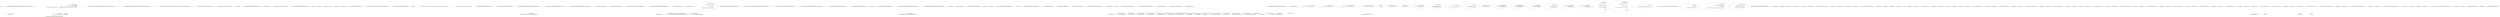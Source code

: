 digraph  {
n25 [label=string, span=""];
n26 [label=string, span=""];
n0 [cluster="Nancy.ViewEngines.DefaultFileSystemReader.GetViewsWithSupportedExtensions(string, System.Collections.Generic.IEnumerable<string>)", label="Entry Nancy.ViewEngines.DefaultFileSystemReader.GetViewsWithSupportedExtensions(string, System.Collections.Generic.IEnumerable<string>)", span="18-18"];
n2 [cluster="Nancy.ViewEngines.DefaultFileSystemReader.GetViewsWithSupportedExtensions(string, System.Collections.Generic.IEnumerable<string>)", label="Exit Nancy.ViewEngines.DefaultFileSystemReader.GetViewsWithSupportedExtensions(string, System.Collections.Generic.IEnumerable<string>)", span="18-18"];
n3 [cluster="System.Collections.Generic.IEnumerable<TSource>.SelectMany<TSource, TResult>(System.Func<TSource, System.Collections.Generic.IEnumerable<TResult>>)", label="Entry System.Collections.Generic.IEnumerable<TSource>.SelectMany<TSource, TResult>(System.Func<TSource, System.Collections.Generic.IEnumerable<TResult>>)", span="0-0"];
n4 [cluster="System.Collections.Generic.IEnumerable<TSource>.Distinct<TSource>()", label="Entry System.Collections.Generic.IEnumerable<TSource>.Distinct<TSource>()", span="0-0"];
n5 [cluster="System.Collections.Generic.IEnumerable<TSource>.ToList<TSource>()", label="Entry System.Collections.Generic.IEnumerable<TSource>.ToList<TSource>()", span="0-0"];
n6 [cluster="lambda expression", label="Entry lambda expression", span="21-21"];
n8 [cluster="lambda expression", label="Exit lambda expression", span="21-21"];
n9 [cluster="Nancy.ViewEngines.DefaultFileSystemReader.GetFileInformation(string, string)", label="Entry Nancy.ViewEngines.DefaultFileSystemReader.GetFileInformation(string, string)", span="25-25"];
n13 [cluster="string.Concat(string, string)", label="Entry string.Concat(string, string)", span="0-0"];
n14 [cluster="System.IO.Directory.GetFiles(string, string, System.IO.SearchOption)", label="Entry System.IO.Directory.GetFiles(string, string, System.IO.SearchOption)", span="0-0"];
n12 [cluster="Nancy.ViewEngines.DefaultFileSystemReader.GetFileInformation(string, string)", label="Exit Nancy.ViewEngines.DefaultFileSystemReader.GetFileInformation(string, string)", span="25-25"];
n15 [cluster="Unk.Select", label="Entry Unk.Select", span=""];
n16 [cluster="lambda expression", label="Entry lambda expression", span="31-31"];
n18 [cluster="lambda expression", label="Exit lambda expression", span="31-31"];
n19 [cluster="System.Tuple<T1, T2>.Tuple(T1, T2)", label="Entry System.Tuple<T1, T2>.Tuple(T1, T2)", span="0-0"];
n20 [cluster="lambda expression", label="Entry lambda expression", span="31-31"];
n22 [cluster="lambda expression", label="Exit lambda expression", span="31-31"];
n23 [cluster="System.IO.StreamReader.StreamReader(System.IO.Stream)", label="Entry System.IO.StreamReader.StreamReader(System.IO.Stream)", span="0-0"];
n24 [cluster="System.IO.FileStream.FileStream(string, System.IO.FileMode, System.IO.FileAccess, System.IO.FileShare)", label="Entry System.IO.FileStream.FileStream(string, System.IO.FileMode, System.IO.FileAccess, System.IO.FileShare)", span="0-0"];
d1 [cluster="Nancy.ViewEngines.DefaultFileSystemReader.GetViewsWithSupportedExtensions(string, System.Collections.Generic.IEnumerable<string>)", color=green, community=0, label="return supportedViewExtensions\r\n                .SelectMany(extension => GetFilenames(path, extension))\r\n                .Distinct()\r\n                .Select(file => new Tuple<string, Func<StreamReader>>(file, () => new StreamReader(new FileStream(file, FileMode.Open, FileAccess.Read, FileShare.ReadWrite))))\r\n                .ToList();", prediction=0, span="20-24"];
d0 [cluster="Nancy.ViewEngines.DefaultFileSystemReader.GetViewsWithSupportedExtensions(string, System.Collections.Generic.IEnumerable<string>)", label="Entry Nancy.ViewEngines.DefaultFileSystemReader.GetViewsWithSupportedExtensions(string, System.Collections.Generic.IEnumerable<string>)", span="18-18"];
d10 [cluster="Nancy.ViewEngines.DefaultFileSystemReader.GetFilenames(string, string)", label="Entry Nancy.ViewEngines.DefaultFileSystemReader.GetFilenames(string, string)", span="27-27"];
d6 [cluster="Unk.ToList", label="Entry Unk.ToList", span=""];
d8 [cluster="lambda expression", color=green, community=0, label="GetFilenames(path, extension)", prediction=1, span="21-21"];
d12 [cluster="lambda expression", color=green, community=0, label="new Tuple<string, Func<StreamReader>>(file, () => new StreamReader(new FileStream(file, FileMode.Open, FileAccess.Read, FileShare.ReadWrite)))", prediction=2, span="23-23"];
d16 [cluster="lambda expression", color=green, community=0, label="new StreamReader(new FileStream(file, FileMode.Open, FileAccess.Read, FileShare.ReadWrite))", prediction=3, span="23-23"];
d20 [cluster="Nancy.ViewEngines.DefaultFileSystemReader.GetFilenames(string, string)", color=green, community=0, label="return Directory.GetFiles(path, string.Concat(''*.'', extension), SearchOption.AllDirectories);", prediction=4, span="29-29"];
d21 [cluster="Nancy.ViewEngines.DefaultFileSystemReader.GetFilenames(string, string)", label="Exit Nancy.ViewEngines.DefaultFileSystemReader.GetFilenames(string, string)", span="27-27"];
m0_4 [cluster="TinyIoC.TinyIoCContainer.Register<RegisterType, RegisterImplementation>()", file="DemoBootstrapper.cs", label="Entry TinyIoC.TinyIoCContainer.Register<RegisterType, RegisterImplementation>()", span="1018-1018"];
m0_0 [cluster="Nancy.Demo.Hosting.Aspnet.DemoBootstrapper.ConfigureApplicationContainer(TinyIoC.TinyIoCContainer)", file="DemoBootstrapper.cs", label="Entry Nancy.Demo.Hosting.Aspnet.DemoBootstrapper.ConfigureApplicationContainer(TinyIoC.TinyIoCContainer)", span="11-11"];
m0_1 [cluster="Nancy.Demo.Hosting.Aspnet.DemoBootstrapper.ConfigureApplicationContainer(TinyIoC.TinyIoCContainer)", file="DemoBootstrapper.cs", label="existingContainer.Register<IApplicationDependency, ApplicationDependencyClass>().AsSingleton()", span="15-15"];
m0_2 [cluster="Nancy.Demo.Hosting.Aspnet.DemoBootstrapper.ConfigureApplicationContainer(TinyIoC.TinyIoCContainer)", file="DemoBootstrapper.cs", label="existingContainer.Register<IRazorConfiguration, MyRazorConfiguration>().AsSingleton()", span="16-16"];
m0_3 [cluster="Nancy.Demo.Hosting.Aspnet.DemoBootstrapper.ConfigureApplicationContainer(TinyIoC.TinyIoCContainer)", file="DemoBootstrapper.cs", label="Exit Nancy.Demo.Hosting.Aspnet.DemoBootstrapper.ConfigureApplicationContainer(TinyIoC.TinyIoCContainer)", span="11-11"];
m0_19 [cluster="System.Collections.Generic.ICollection<T>.Add(T)", file="DemoBootstrapper.cs", label="Entry System.Collections.Generic.ICollection<T>.Add(T)", span="0-0"];
m0_5 [cluster="TinyIoC.TinyIoCContainer.RegisterOptions.AsSingleton()", file="DemoBootstrapper.cs", label="Entry TinyIoC.TinyIoCContainer.RegisterOptions.AsSingleton()", span="592-592"];
m0_17 [cluster="Nancy.Bootstrapper.NancyBootstrapperBase<TContainer>.InitialiseInternal(TContainer)", file="DemoBootstrapper.cs", label="Entry Nancy.Bootstrapper.NancyBootstrapperBase<TContainer>.InitialiseInternal(TContainer)", span="387-387"];
m0_11 [cluster="Nancy.Demo.Hosting.Aspnet.DemoBootstrapper.InitialiseInternal(TinyIoC.TinyIoCContainer)", file="DemoBootstrapper.cs", label="Entry Nancy.Demo.Hosting.Aspnet.DemoBootstrapper.InitialiseInternal(TinyIoC.TinyIoCContainer)", span="26-26"];
m0_12 [cluster="Nancy.Demo.Hosting.Aspnet.DemoBootstrapper.InitialiseInternal(TinyIoC.TinyIoCContainer)", file="DemoBootstrapper.cs", label="base.InitialiseInternal(container)", span="28-28"];
m0_13 [cluster="Nancy.Demo.Hosting.Aspnet.DemoBootstrapper.InitialiseInternal(TinyIoC.TinyIoCContainer)", color=green, community=0, file="DemoBootstrapper.cs", label="StaticConfiguration.DisableErrorTraces = false", prediction=5, span="30-30"];
m0_14 [cluster="Nancy.Demo.Hosting.Aspnet.DemoBootstrapper.InitialiseInternal(TinyIoC.TinyIoCContainer)", file="DemoBootstrapper.cs", label="this.Conventions.StaticContentsConventions.Add(StaticContentConventionBuilder.AddDirectory(''moo'', ''Content''))", span="32-32"];
m0_15 [cluster="Nancy.Demo.Hosting.Aspnet.DemoBootstrapper.InitialiseInternal(TinyIoC.TinyIoCContainer)", file="DemoBootstrapper.cs", label="this.AfterRequest += (ctx) =>\r\n            {\r\n                var username = ctx.Request.Query.pirate;\r\n\r\n                if (username.HasValue)\r\n                {\r\n                    ctx.Response = new HereBeAResponseYouScurvyDog(ctx.Response);\r\n                }\r\n            }", span="34-42"];
m0_16 [cluster="Nancy.Demo.Hosting.Aspnet.DemoBootstrapper.InitialiseInternal(TinyIoC.TinyIoCContainer)", file="DemoBootstrapper.cs", label="Exit Nancy.Demo.Hosting.Aspnet.DemoBootstrapper.InitialiseInternal(TinyIoC.TinyIoCContainer)", span="26-26"];
m0_10 [cluster="Nancy.Bootstrapper.NancyBootstrapperWithRequestContainerBase<TContainer>.ConfigureRequestContainer(TContainer)", file="DemoBootstrapper.cs", label="Entry Nancy.Bootstrapper.NancyBootstrapperWithRequestContainerBase<TContainer>.ConfigureRequestContainer(TContainer)", span="91-91"];
m0_18 [cluster="Nancy.Conventions.StaticContentConventionBuilder.AddDirectory(string, string, params string[])", file="DemoBootstrapper.cs", label="Entry Nancy.Conventions.StaticContentConventionBuilder.AddDirectory(string, string, params string[])", span="28-28"];
m0_26 [cluster="Nancy.Demo.Hosting.Aspnet.HereBeAResponseYouScurvyDog.HereBeAResponseYouScurvyDog(Nancy.Response)", file="DemoBootstrapper.cs", label="Entry Nancy.Demo.Hosting.Aspnet.HereBeAResponseYouScurvyDog.HereBeAResponseYouScurvyDog(Nancy.Response)", span="12-12"];
m0_20 [cluster="Nancy.Session.CookieBasedSessions.Enable(Nancy.Bootstrapper.IApplicationPipelines)", file="DemoBootstrapper.cs", label="Entry Nancy.Session.CookieBasedSessions.Enable(Nancy.Bootstrapper.IApplicationPipelines)", span="79-79"];
m0_27 [cluster="Nancy.Demo.Hosting.Aspnet.MyRazorConfiguration.GetAssemblyNames()", file="DemoBootstrapper.cs", label="Entry Nancy.Demo.Hosting.Aspnet.MyRazorConfiguration.GetAssemblyNames()", span="56-56"];
m0_28 [cluster="Nancy.Demo.Hosting.Aspnet.MyRazorConfiguration.GetAssemblyNames()", file="DemoBootstrapper.cs", label="return new string[] { };", span="58-58"];
m0_29 [cluster="Nancy.Demo.Hosting.Aspnet.MyRazorConfiguration.GetAssemblyNames()", file="DemoBootstrapper.cs", label="Exit Nancy.Demo.Hosting.Aspnet.MyRazorConfiguration.GetAssemblyNames()", span="56-56"];
m0_6 [cluster="Nancy.Demo.Hosting.Aspnet.DemoBootstrapper.ConfigureRequestContainer(TinyIoC.TinyIoCContainer)", file="DemoBootstrapper.cs", label="Entry Nancy.Demo.Hosting.Aspnet.DemoBootstrapper.ConfigureRequestContainer(TinyIoC.TinyIoCContainer)", span="19-19"];
m0_7 [cluster="Nancy.Demo.Hosting.Aspnet.DemoBootstrapper.ConfigureRequestContainer(TinyIoC.TinyIoCContainer)", file="DemoBootstrapper.cs", label="base.ConfigureRequestContainer(existingContainer)", span="21-21"];
m0_8 [cluster="Nancy.Demo.Hosting.Aspnet.DemoBootstrapper.ConfigureRequestContainer(TinyIoC.TinyIoCContainer)", file="DemoBootstrapper.cs", label="existingContainer.Register<IRequestDependency, RequestDependencyClass>().AsSingleton()", span="23-23"];
m0_9 [cluster="Nancy.Demo.Hosting.Aspnet.DemoBootstrapper.ConfigureRequestContainer(TinyIoC.TinyIoCContainer)", file="DemoBootstrapper.cs", label="Exit Nancy.Demo.Hosting.Aspnet.DemoBootstrapper.ConfigureRequestContainer(TinyIoC.TinyIoCContainer)", span="19-19"];
m0_21 [cluster="lambda expression", file="DemoBootstrapper.cs", label="Entry lambda expression", span="34-42"];
m0_22 [cluster="lambda expression", file="DemoBootstrapper.cs", label="var username = ctx.Request.Query.pirate", span="36-36"];
m0_24 [cluster="lambda expression", file="DemoBootstrapper.cs", label="ctx.Response = new HereBeAResponseYouScurvyDog(ctx.Response)", span="40-40"];
m0_23 [cluster="lambda expression", file="DemoBootstrapper.cs", label="username.HasValue", span="38-38"];
m0_25 [cluster="lambda expression", file="DemoBootstrapper.cs", label="Exit lambda expression", span="34-42"];
m0_30 [cluster="Nancy.Demo.Hosting.Aspnet.MyRazorConfiguration.GetDefaultNamespaces()", file="DemoBootstrapper.cs", label="Entry Nancy.Demo.Hosting.Aspnet.MyRazorConfiguration.GetDefaultNamespaces()", span="61-61"];
m0_31 [cluster="Nancy.Demo.Hosting.Aspnet.MyRazorConfiguration.GetDefaultNamespaces()", file="DemoBootstrapper.cs", label="return new string[] { };", span="63-63"];
m0_32 [cluster="Nancy.Demo.Hosting.Aspnet.MyRazorConfiguration.GetDefaultNamespaces()", file="DemoBootstrapper.cs", label="Exit Nancy.Demo.Hosting.Aspnet.MyRazorConfiguration.GetDefaultNamespaces()", span="61-61"];
m0_33 [file="DemoBootstrapper.cs", label="Nancy.Demo.Hosting.Aspnet.DemoBootstrapper", span=""];
m1_31 [cluster="Nancy.Routing.IRouteCacheProvider.GetCache()", file="MainModule.cs", label="Entry Nancy.Routing.IRouteCacheProvider.GetCache()", span="11-11"];
m1_64 [cluster="Nancy.Demo.Hosting.Aspnet.Models.RatPack.RatPack()", file="MainModule.cs", label="Entry Nancy.Demo.Hosting.Aspnet.Models.RatPack.RatPack()", span="2-2"];
m1_105 [cluster="Nancy.IResponseFormatter.AsXml<TModel>(TModel)", file="MainModule.cs", label="Entry Nancy.IResponseFormatter.AsXml<TModel>(TModel)", span="41-41"];
m1_79 [cluster="Nancy.Demo.Hosting.Aspnet.Models.SomeViewModel.SomeViewModel()", file="MainModule.cs", label="Entry Nancy.Demo.Hosting.Aspnet.Models.SomeViewModel.SomeViewModel()", span="2-2"];
m1_114 [cluster="string.IsNullOrEmpty(string)", file="MainModule.cs", label="Entry string.IsNullOrEmpty(string)", span="0-0"];
m1_47 [cluster="Unk.Format", file="MainModule.cs", label="Entry Unk.Format", span=""];
m1_126 [cluster="System.NotSupportedException.NotSupportedException(string)", file="MainModule.cs", label="Entry System.NotSupportedException.NotSupportedException(string)", span="0-0"];
m1_122 [cluster="Nancy.Demo.Hosting.Aspnet.Models.Payload.Payload(int, bool, string)", file="MainModule.cs", label="Entry Nancy.Demo.Hosting.Aspnet.Models.Payload.Payload(int, bool, string)", span="16-16"];
m1_144 [cluster="System.TimeSpan.FromSeconds(double)", file="MainModule.cs", label="Entry System.TimeSpan.FromSeconds(double)", span="0-0"];
m1_134 [cluster="Nancy.NancyModule.ValidateCsrfToken(System.TimeSpan?)", file="MainModule.cs", label="Entry Nancy.NancyModule.ValidateCsrfToken(System.TimeSpan?)", span="39-39"];
m1_0 [cluster="Nancy.Demo.Hosting.Aspnet.MainModule.MainModule(Nancy.Routing.IRouteCacheProvider)", file="MainModule.cs", label="Entry Nancy.Demo.Hosting.Aspnet.MainModule.MainModule(Nancy.Routing.IRouteCacheProvider)", span="9-9"];
m1_1 [cluster="Nancy.Demo.Hosting.Aspnet.MainModule.MainModule(Nancy.Routing.IRouteCacheProvider)", file="MainModule.cs", label="Get[''/''] = x =>{\r\n                return View[''routes.cshtml'', routeCacheProvider.GetCache()];\r\n            }", span="11-13"];
m1_2 [cluster="Nancy.Demo.Hosting.Aspnet.MainModule.MainModule(Nancy.Routing.IRouteCacheProvider)", file="MainModule.cs", label="Get[''/filtered'', r => true] = x => {\r\n                return ''This is a route with a filter that always returns true.'';\r\n            }", span="15-17"];
m1_3 [cluster="Nancy.Demo.Hosting.Aspnet.MainModule.MainModule(Nancy.Routing.IRouteCacheProvider)", file="MainModule.cs", label="Get[''/filtered'', r => false] = x => {\r\n                return ''This is also a route, but filtered out so should never be hit.'';\r\n            }", span="19-21"];
m1_4 [cluster="Nancy.Demo.Hosting.Aspnet.MainModule.MainModule(Nancy.Routing.IRouteCacheProvider)", file="MainModule.cs", label="Get[@''/(?<foo>\d{2,4})/{bar}''] = x => {\r\n                return string.Format(''foo: {0}<br/>bar: {1}'', x.foo, x.bar);\r\n            }", span="23-25"];
m1_5 [cluster="Nancy.Demo.Hosting.Aspnet.MainModule.MainModule(Nancy.Routing.IRouteCacheProvider)", file="MainModule.cs", label="Get[''/test''] = x => {\r\n                return ''Test'';\r\n            }", span="27-29"];
m1_6 [cluster="Nancy.Demo.Hosting.Aspnet.MainModule.MainModule(Nancy.Routing.IRouteCacheProvider)", file="MainModule.cs", label="Get[''/dotliquid''] = parameters => {\r\n                return View[''dot'', new { name = ''dot'' }];\r\n            }", span="31-33"];
m1_7 [cluster="Nancy.Demo.Hosting.Aspnet.MainModule.MainModule(Nancy.Routing.IRouteCacheProvider)", file="MainModule.cs", label="Get[''/javascript''] = x => {\r\n                return View[''javascript.html''];\r\n            }", span="35-37"];
m1_9 [cluster="Nancy.Demo.Hosting.Aspnet.MainModule.MainModule(Nancy.Routing.IRouteCacheProvider)", file="MainModule.cs", label="Get[''/razor''] = x => {\r\n                var model = new RatPack { FirstName = ''Frank'' };\r\n                return View[''razor.cshtml'', model];\r\n            }", span="43-46"];
m1_10 [cluster="Nancy.Demo.Hosting.Aspnet.MainModule.MainModule(Nancy.Routing.IRouteCacheProvider)", file="MainModule.cs", label="Get[''/razor-simple''] = x =>\r\n            {\r\n                var model = new RatPack { FirstName = ''Frank'' };\r\n                return View[''razor-simple.cshtml'', model];\r\n            }", span="48-52"];
m1_11 [cluster="Nancy.Demo.Hosting.Aspnet.MainModule.MainModule(Nancy.Routing.IRouteCacheProvider)", file="MainModule.cs", label="Get[''/razor-dynamic''] = x =>\r\n            {\r\n                return View[''razor.cshtml'', new { FirstName = ''Frank'' }];\r\n            }", span="54-57"];
m1_12 [cluster="Nancy.Demo.Hosting.Aspnet.MainModule.MainModule(Nancy.Routing.IRouteCacheProvider)", file="MainModule.cs", label="Get[''/ssve''] = x =>\r\n            {\r\n                var model = new RatPack { FirstName = ''You'' };\r\n                return View[''ssve.sshtml'', model];\r\n            }", span="59-63"];
m1_13 [cluster="Nancy.Demo.Hosting.Aspnet.MainModule.MainModule(Nancy.Routing.IRouteCacheProvider)", file="MainModule.cs", label="Get[''/viewmodelconvention''] = x => {\r\n                return View[new SomeViewModel()];\r\n            }", span="65-67"];
m1_14 [cluster="Nancy.Demo.Hosting.Aspnet.MainModule.MainModule(Nancy.Routing.IRouteCacheProvider)", file="MainModule.cs", label="Get[''/ndjango''] = x => {\r\n                var model = new RatPack { FirstName = ''Michael'' };\r\n                return View[''ndjango.django'', model];\r\n            }", span="69-72"];
m1_15 [cluster="Nancy.Demo.Hosting.Aspnet.MainModule.MainModule(Nancy.Routing.IRouteCacheProvider)", file="MainModule.cs", label="Get[''/ndjango-extends''] = x => {\r\n                var model = new RatPack { FirstName = ''Michael'' };\r\n                return View[''with-master.django'', model];\r\n            }", span="74-77"];
m1_16 [cluster="Nancy.Demo.Hosting.Aspnet.MainModule.MainModule(Nancy.Routing.IRouteCacheProvider)", file="MainModule.cs", label="Get[''/spark''] = x => {\r\n                var model = new RatPack { FirstName = ''Bright'' };\r\n                return View[''spark.spark'', model];\r\n            }", span="79-82"];
m1_17 [cluster="Nancy.Demo.Hosting.Aspnet.MainModule.MainModule(Nancy.Routing.IRouteCacheProvider)", file="MainModule.cs", label="Get[''/spark-anon''] = x =>\r\n            {\r\n                var model = new { FirstName = ''Anonymous'' };\r\n                return View[''anon.spark'', model];\r\n            }", span="84-88"];
m1_18 [cluster="Nancy.Demo.Hosting.Aspnet.MainModule.MainModule(Nancy.Routing.IRouteCacheProvider)", file="MainModule.cs", label="Get[''/json''] = x => {\r\n                var model = new RatPack { FirstName = ''Andy'' };\r\n                return Response.AsJson(model);\r\n            }", span="90-93"];
m1_19 [cluster="Nancy.Demo.Hosting.Aspnet.MainModule.MainModule(Nancy.Routing.IRouteCacheProvider)", file="MainModule.cs", label="Get[''/xml''] = x => {\r\n                var model = new RatPack { FirstName = ''Andy'' };\r\n                return Response.AsXml(model);\r\n            }", span="95-98"];
m1_20 [cluster="Nancy.Demo.Hosting.Aspnet.MainModule.MainModule(Nancy.Routing.IRouteCacheProvider)", file="MainModule.cs", label="Get[''/session''] = x => {\r\n                var value = Session[''moo''] ?? '''';\r\n\r\n                var output = ''Current session value is: '' + value;\r\n\r\n                if (String.IsNullOrEmpty(value.ToString()))\r\n                {\r\n                    Session[''moo''] = ''I've created a session!'';\r\n                }\r\n\r\n                return output;\r\n            }", span="100-111"];
m1_21 [cluster="Nancy.Demo.Hosting.Aspnet.MainModule.MainModule(Nancy.Routing.IRouteCacheProvider)", file="MainModule.cs", label="Get[''/sessionObject''] = x => {\r\n                var value = Session[''baa''] ?? ''null'';\r\n\r\n                var output = ''Current session value is: '' + value;\r\n\r\n                if (value.ToString() == ''null'')\r\n                {\r\n                    Session[''baa''] = new Payload(27, true, ''some random string value'');\r\n                }\r\n\r\n                return output;\r\n            }", span="113-124"];
m1_22 [cluster="Nancy.Demo.Hosting.Aspnet.MainModule.MainModule(Nancy.Routing.IRouteCacheProvider)", file="MainModule.cs", label="Get[''/error''] = x =>\r\n                {\r\n                    throw new NotSupportedException(''This is an exception thrown in a route.'');\r\n                }", span="126-129"];
m1_23 [cluster="Nancy.Demo.Hosting.Aspnet.MainModule.MainModule(Nancy.Routing.IRouteCacheProvider)", file="MainModule.cs", label="Get[''/csrf''] = x => this.View[''csrf'', new { Blurb = ''CSRF without an expiry using the 'session' token'' }]", span="131-131"];
m1_24 [cluster="Nancy.Demo.Hosting.Aspnet.MainModule.MainModule(Nancy.Routing.IRouteCacheProvider)", file="MainModule.cs", label="Post[''/csrf''] = x =>\r\n            {\r\n                this.ValidateCsrfToken();\r\n\r\n                return string.Format(''Hello {0}!'', Request.Form.Name);\r\n            }", span="133-138"];
m1_25 [cluster="Nancy.Demo.Hosting.Aspnet.MainModule.MainModule(Nancy.Routing.IRouteCacheProvider)", file="MainModule.cs", label="Get[''/csrfWithExpiry''] = x =>\r\n                {\r\n                    // Create a new one because we have an expiry to check\r\n                    this.CreateNewCsrfToken();\r\n\r\n                    return this.View[''csrf'', new { Blurb = ''You have 20 seconds to submit the page.. TICK TOCK :-)'' }];\r\n                }", span="140-146"];
m1_26 [cluster="Nancy.Demo.Hosting.Aspnet.MainModule.MainModule(Nancy.Routing.IRouteCacheProvider)", file="MainModule.cs", label="Post[''/csrfWithExpiry''] = x =>\r\n                {\r\n                    this.ValidateCsrfToken(TimeSpan.FromSeconds(20));\r\n\r\n                    return string.Format(''Hello {0}!'', Request.Form.Name);\r\n                }", span="148-153"];
m1_27 [cluster="Nancy.Demo.Hosting.Aspnet.MainModule.MainModule(Nancy.Routing.IRouteCacheProvider)", file="MainModule.cs", label="Exit Nancy.Demo.Hosting.Aspnet.MainModule.MainModule(Nancy.Routing.IRouteCacheProvider)", span="9-9"];
m1_140 [cluster="lambda expression", file="MainModule.cs", label="Entry lambda expression", span="148-153"];
m1_29 [cluster="lambda expression", file="MainModule.cs", label="return View[''routes.cshtml'', routeCacheProvider.GetCache()];", span="12-12"];
m1_45 [cluster="lambda expression", file="MainModule.cs", label="return string.Format(''foo: {0}<br/>bar: {1}'', x.foo, x.bar);", span="24-24"];
m1_28 [cluster="lambda expression", file="MainModule.cs", label="Entry lambda expression", span="11-13"];
m1_30 [cluster="lambda expression", file="MainModule.cs", label="Exit lambda expression", span="11-13"];
m1_32 [cluster="lambda expression", file="MainModule.cs", label="Entry lambda expression", span="15-15"];
m1_33 [cluster="lambda expression", file="MainModule.cs", label=true, span="15-15"];
m1_34 [cluster="lambda expression", file="MainModule.cs", label="Exit lambda expression", span="15-15"];
m1_35 [cluster="lambda expression", file="MainModule.cs", label="Entry lambda expression", span="15-17"];
m1_36 [cluster="lambda expression", file="MainModule.cs", label="return ''This is a route with a filter that always returns true.'';", span="16-16"];
m1_37 [cluster="lambda expression", file="MainModule.cs", label="Exit lambda expression", span="15-17"];
m1_38 [cluster="lambda expression", file="MainModule.cs", label="Entry lambda expression", span="19-19"];
m1_39 [cluster="lambda expression", file="MainModule.cs", label=false, span="19-19"];
m1_40 [cluster="lambda expression", file="MainModule.cs", label="Exit lambda expression", span="19-19"];
m1_41 [cluster="lambda expression", file="MainModule.cs", label="Entry lambda expression", span="19-21"];
m1_42 [cluster="lambda expression", file="MainModule.cs", label="return ''This is also a route, but filtered out so should never be hit.'';", span="20-20"];
m1_43 [cluster="lambda expression", file="MainModule.cs", label="Exit lambda expression", span="19-21"];
m1_44 [cluster="lambda expression", file="MainModule.cs", label="Entry lambda expression", span="23-25"];
m1_46 [cluster="lambda expression", file="MainModule.cs", label="Exit lambda expression", span="23-25"];
m1_48 [cluster="lambda expression", file="MainModule.cs", label="Entry lambda expression", span="27-29"];
m1_49 [cluster="lambda expression", file="MainModule.cs", label="return ''Test'';", span="28-28"];
m1_50 [cluster="lambda expression", file="MainModule.cs", label="Exit lambda expression", span="27-29"];
m1_51 [cluster="lambda expression", file="MainModule.cs", label="Entry lambda expression", span="31-33"];
m1_52 [cluster="lambda expression", file="MainModule.cs", label="return View[''dot'', new { name = ''dot'' }];", span="32-32"];
m1_53 [cluster="lambda expression", file="MainModule.cs", label="Exit lambda expression", span="31-33"];
m1_54 [cluster="lambda expression", file="MainModule.cs", label="Entry lambda expression", span="35-37"];
m1_55 [cluster="lambda expression", file="MainModule.cs", label="return View[''javascript.html''];", span="36-36"];
m1_56 [cluster="lambda expression", file="MainModule.cs", label="Exit lambda expression", span="35-37"];
m1_57 [cluster="lambda expression", file="MainModule.cs", label="Entry lambda expression", span="39-41"];
m1_59 [cluster="lambda expression", file="MainModule.cs", label="Exit lambda expression", span="39-41"];
m1_60 [cluster="lambda expression", file="MainModule.cs", label="Entry lambda expression", span="43-46"];
m1_61 [cluster="lambda expression", file="MainModule.cs", label="var model = new RatPack { FirstName = ''Frank'' }", span="44-44"];
m1_62 [cluster="lambda expression", file="MainModule.cs", label="return View[''razor.cshtml'', model];", span="45-45"];
m1_63 [cluster="lambda expression", file="MainModule.cs", label="Exit lambda expression", span="43-46"];
m1_65 [cluster="lambda expression", file="MainModule.cs", label="Entry lambda expression", span="48-52"];
m1_66 [cluster="lambda expression", file="MainModule.cs", label="var model = new RatPack { FirstName = ''Frank'' }", span="50-50"];
m1_67 [cluster="lambda expression", file="MainModule.cs", label="return View[''razor-simple.cshtml'', model];", span="51-51"];
m1_68 [cluster="lambda expression", file="MainModule.cs", label="Exit lambda expression", span="48-52"];
m1_69 [cluster="lambda expression", file="MainModule.cs", label="Entry lambda expression", span="54-57"];
m1_70 [cluster="lambda expression", file="MainModule.cs", label="return View[''razor.cshtml'', new { FirstName = ''Frank'' }];", span="56-56"];
m1_71 [cluster="lambda expression", file="MainModule.cs", label="Exit lambda expression", span="54-57"];
m1_72 [cluster="lambda expression", file="MainModule.cs", label="Entry lambda expression", span="59-63"];
m1_73 [cluster="lambda expression", file="MainModule.cs", label="var model = new RatPack { FirstName = ''You'' }", span="61-61"];
m1_74 [cluster="lambda expression", file="MainModule.cs", label="return View[''ssve.sshtml'', model];", span="62-62"];
m1_75 [cluster="lambda expression", file="MainModule.cs", label="Exit lambda expression", span="59-63"];
m1_76 [cluster="lambda expression", file="MainModule.cs", label="Entry lambda expression", span="65-67"];
m1_77 [cluster="lambda expression", file="MainModule.cs", label="return View[new SomeViewModel()];", span="66-66"];
m1_78 [cluster="lambda expression", file="MainModule.cs", label="Exit lambda expression", span="65-67"];
m1_80 [cluster="lambda expression", file="MainModule.cs", label="Entry lambda expression", span="69-72"];
m1_81 [cluster="lambda expression", file="MainModule.cs", label="var model = new RatPack { FirstName = ''Michael'' }", span="70-70"];
m1_82 [cluster="lambda expression", file="MainModule.cs", label="return View[''ndjango.django'', model];", span="71-71"];
m1_83 [cluster="lambda expression", file="MainModule.cs", label="Exit lambda expression", span="69-72"];
m1_84 [cluster="lambda expression", file="MainModule.cs", label="Entry lambda expression", span="74-77"];
m1_85 [cluster="lambda expression", file="MainModule.cs", label="var model = new RatPack { FirstName = ''Michael'' }", span="75-75"];
m1_86 [cluster="lambda expression", file="MainModule.cs", label="return View[''with-master.django'', model];", span="76-76"];
m1_87 [cluster="lambda expression", file="MainModule.cs", label="Exit lambda expression", span="74-77"];
m1_88 [cluster="lambda expression", file="MainModule.cs", label="Entry lambda expression", span="79-82"];
m1_89 [cluster="lambda expression", file="MainModule.cs", label="var model = new RatPack { FirstName = ''Bright'' }", span="80-80"];
m1_90 [cluster="lambda expression", file="MainModule.cs", label="return View[''spark.spark'', model];", span="81-81"];
m1_91 [cluster="lambda expression", file="MainModule.cs", label="Exit lambda expression", span="79-82"];
m1_92 [cluster="lambda expression", file="MainModule.cs", label="Entry lambda expression", span="84-88"];
m1_93 [cluster="lambda expression", file="MainModule.cs", label="var model = new { FirstName = ''Anonymous'' }", span="86-86"];
m1_94 [cluster="lambda expression", file="MainModule.cs", label="return View[''anon.spark'', model];", span="87-87"];
m1_95 [cluster="lambda expression", file="MainModule.cs", label="Exit lambda expression", span="84-88"];
m1_96 [cluster="lambda expression", file="MainModule.cs", label="Entry lambda expression", span="90-93"];
m1_97 [cluster="lambda expression", file="MainModule.cs", label="var model = new RatPack { FirstName = ''Andy'' }", span="91-91"];
m1_98 [cluster="lambda expression", file="MainModule.cs", label="return Response.AsJson(model);", span="92-92"];
m1_99 [cluster="lambda expression", file="MainModule.cs", label="Exit lambda expression", span="90-93"];
m1_101 [cluster="lambda expression", file="MainModule.cs", label="Entry lambda expression", span="95-98"];
m1_102 [cluster="lambda expression", file="MainModule.cs", label="var model = new RatPack { FirstName = ''Andy'' }", span="96-96"];
m1_103 [cluster="lambda expression", file="MainModule.cs", label="return Response.AsXml(model);", span="97-97"];
m1_104 [cluster="lambda expression", file="MainModule.cs", label="Exit lambda expression", span="95-98"];
m1_106 [cluster="lambda expression", file="MainModule.cs", label="Entry lambda expression", span="100-111"];
m1_107 [cluster="lambda expression", file="MainModule.cs", label="var value = Session[''moo''] ?? ''''", span="101-101"];
m1_108 [cluster="lambda expression", file="MainModule.cs", label="var output = ''Current session value is: '' + value", span="103-103"];
m1_109 [cluster="lambda expression", file="MainModule.cs", label="String.IsNullOrEmpty(value.ToString())", span="105-105"];
m1_111 [cluster="lambda expression", file="MainModule.cs", label="return output;", span="110-110"];
m1_110 [cluster="lambda expression", file="MainModule.cs", label="Session[''moo''] = ''I've created a session!''", span="107-107"];
m1_112 [cluster="lambda expression", file="MainModule.cs", label="Exit lambda expression", span="100-111"];
m1_115 [cluster="lambda expression", file="MainModule.cs", label="Entry lambda expression", span="113-124"];
m1_116 [cluster="lambda expression", file="MainModule.cs", label="var value = Session[''baa''] ?? ''null''", span="114-114"];
m1_117 [cluster="lambda expression", file="MainModule.cs", label="var output = ''Current session value is: '' + value", span="116-116"];
m1_118 [cluster="lambda expression", file="MainModule.cs", label="value.ToString() == ''null''", span="118-118"];
m1_120 [cluster="lambda expression", file="MainModule.cs", label="return output;", span="123-123"];
m1_119 [cluster="lambda expression", file="MainModule.cs", label="Session[''baa''] = new Payload(27, true, ''some random string value'')", span="120-120"];
m1_121 [cluster="lambda expression", file="MainModule.cs", label="Exit lambda expression", span="113-124"];
m1_123 [cluster="lambda expression", file="MainModule.cs", label="Entry lambda expression", span="126-129"];
m1_124 [cluster="lambda expression", file="MainModule.cs", label="throw new NotSupportedException(''This is an exception thrown in a route.'');", span="128-128"];
m1_125 [cluster="lambda expression", file="MainModule.cs", label="Exit lambda expression", span="126-129"];
m1_127 [cluster="lambda expression", file="MainModule.cs", label="Entry lambda expression", span="131-131"];
m1_128 [cluster="lambda expression", file="MainModule.cs", label="this.View[''csrf'', new { Blurb = ''CSRF without an expiry using the 'session' token'' }]", span="131-131"];
m1_129 [cluster="lambda expression", file="MainModule.cs", label="Exit lambda expression", span="131-131"];
m1_130 [cluster="lambda expression", file="MainModule.cs", label="Entry lambda expression", span="133-138"];
m1_131 [cluster="lambda expression", file="MainModule.cs", label="this.ValidateCsrfToken()", span="135-135"];
m1_132 [cluster="lambda expression", file="MainModule.cs", label="return string.Format(''Hello {0}!'', Request.Form.Name);", span="137-137"];
m1_133 [cluster="lambda expression", file="MainModule.cs", label="Exit lambda expression", span="133-138"];
m1_135 [cluster="lambda expression", file="MainModule.cs", label="Entry lambda expression", span="140-146"];
m1_136 [cluster="lambda expression", file="MainModule.cs", label="this.CreateNewCsrfToken()", span="143-143"];
m1_137 [cluster="lambda expression", file="MainModule.cs", label="return this.View[''csrf'', new { Blurb = ''You have 20 seconds to submit the page.. TICK TOCK :-)'' }];", span="145-145"];
m1_138 [cluster="lambda expression", file="MainModule.cs", label="Exit lambda expression", span="140-146"];
m1_141 [cluster="lambda expression", file="MainModule.cs", label="this.ValidateCsrfToken(TimeSpan.FromSeconds(20))", span="150-150"];
m1_142 [cluster="lambda expression", file="MainModule.cs", label="return string.Format(''Hello {0}!'', Request.Form.Name);", span="152-152"];
m1_143 [cluster="lambda expression", file="MainModule.cs", label="Exit lambda expression", span="148-153"];
m1_139 [cluster="Nancy.NancyModule.CreateNewCsrfToken()", file="MainModule.cs", label="Entry Nancy.NancyModule.CreateNewCsrfToken()", span="18-18"];
m1_113 [cluster="object.ToString()", file="MainModule.cs", label="Entry object.ToString()", span="0-0"];
m1_100 [cluster="Nancy.IResponseFormatter.AsJson<TModel>(TModel)", file="MainModule.cs", label="Entry Nancy.IResponseFormatter.AsJson<TModel>(TModel)", span="31-31"];
m1_145 [file="MainModule.cs", label="Nancy.Demo.Hosting.Aspnet.MainModule", span=""];
m1_146 [file="MainModule.cs", label="Nancy.Routing.IRouteCacheProvider", span=""];
n25 -> d8  [color=green, key=1, label=string, style=dashed];
n26 -> d16  [color=green, key=1, label=string, style=dashed];
n16 -> d16  [color=green, key=1, label=string, style=dashed];
d1 -> n6  [color=green, key=1, label="lambda expression", style=dashed];
d1 -> n16  [color=green, key=1, label="lambda expression", style=dashed];
d0 -> d8  [color=green, key=1, label=string, style=dashed];
m0_0 -> m0_2  [color=darkseagreen4, key=1, label="TinyIoC.TinyIoCContainer", style=dashed];
m0_6 -> m0_8  [color=darkseagreen4, key=1, label="TinyIoC.TinyIoCContainer", style=dashed];
m0_33 -> m0_7  [color=darkseagreen4, key=1, label="Nancy.Demo.Hosting.Aspnet.DemoBootstrapper", style=dashed];
m0_33 -> m0_12  [color=darkseagreen4, key=1, label="Nancy.Demo.Hosting.Aspnet.DemoBootstrapper", style=dashed];
m0_33 -> m0_14  [color=darkseagreen4, key=1, label="Nancy.Demo.Hosting.Aspnet.DemoBootstrapper", style=dashed];
m1_0 -> m1_29  [color=darkseagreen4, key=1, label="Nancy.Routing.IRouteCacheProvider", style=dashed];
m1_4 -> m1_45  [color=darkseagreen4, key=1, label=dynamic, style=dashed];
m1_107 -> m1_109  [color=darkseagreen4, key=1, label=value, style=dashed];
m1_108 -> m1_111  [color=darkseagreen4, key=1, label=output, style=dashed];
m1_116 -> m1_118  [color=darkseagreen4, key=1, label=value, style=dashed];
m1_117 -> m1_120  [color=darkseagreen4, key=1, label=output, style=dashed];
m1_145 -> m1_29  [color=darkseagreen4, key=1, label="Nancy.Demo.Hosting.Aspnet.MainModule", style=dashed];
m1_145 -> m1_55  [color=darkseagreen4, key=1, label="Nancy.Demo.Hosting.Aspnet.MainModule", style=dashed];
m1_145 -> m1_62  [color=darkseagreen4, key=1, label="Nancy.Demo.Hosting.Aspnet.MainModule", style=dashed];
m1_145 -> m1_67  [color=darkseagreen4, key=1, label="Nancy.Demo.Hosting.Aspnet.MainModule", style=dashed];
m1_145 -> m1_74  [color=darkseagreen4, key=1, label="Nancy.Demo.Hosting.Aspnet.MainModule", style=dashed];
m1_145 -> m1_77  [color=darkseagreen4, key=1, label="Nancy.Demo.Hosting.Aspnet.MainModule", style=dashed];
m1_145 -> m1_82  [color=darkseagreen4, key=1, label="Nancy.Demo.Hosting.Aspnet.MainModule", style=dashed];
m1_145 -> m1_86  [color=darkseagreen4, key=1, label="Nancy.Demo.Hosting.Aspnet.MainModule", style=dashed];
m1_145 -> m1_90  [color=darkseagreen4, key=1, label="Nancy.Demo.Hosting.Aspnet.MainModule", style=dashed];
m1_145 -> m1_94  [color=darkseagreen4, key=1, label="Nancy.Demo.Hosting.Aspnet.MainModule", style=dashed];
m1_145 -> m1_98  [color=darkseagreen4, key=1, label="Nancy.Demo.Hosting.Aspnet.MainModule", style=dashed];
m1_145 -> m1_103  [color=darkseagreen4, key=1, label="Nancy.Demo.Hosting.Aspnet.MainModule", style=dashed];
m1_145 -> m1_131  [color=darkseagreen4, key=1, label="Nancy.Demo.Hosting.Aspnet.MainModule", style=dashed];
m1_145 -> m1_132  [color=darkseagreen4, key=1, label="Nancy.Demo.Hosting.Aspnet.MainModule", style=dashed];
m1_145 -> m1_136  [color=darkseagreen4, key=1, label="Nancy.Demo.Hosting.Aspnet.MainModule", style=dashed];
m1_145 -> m1_141  [color=darkseagreen4, key=1, label="Nancy.Demo.Hosting.Aspnet.MainModule", style=dashed];
m1_145 -> m1_142  [color=darkseagreen4, key=1, label="Nancy.Demo.Hosting.Aspnet.MainModule", style=dashed];
m1_146 -> m1_29  [color=darkseagreen4, key=1, label="Nancy.Routing.IRouteCacheProvider", style=dashed];
}
